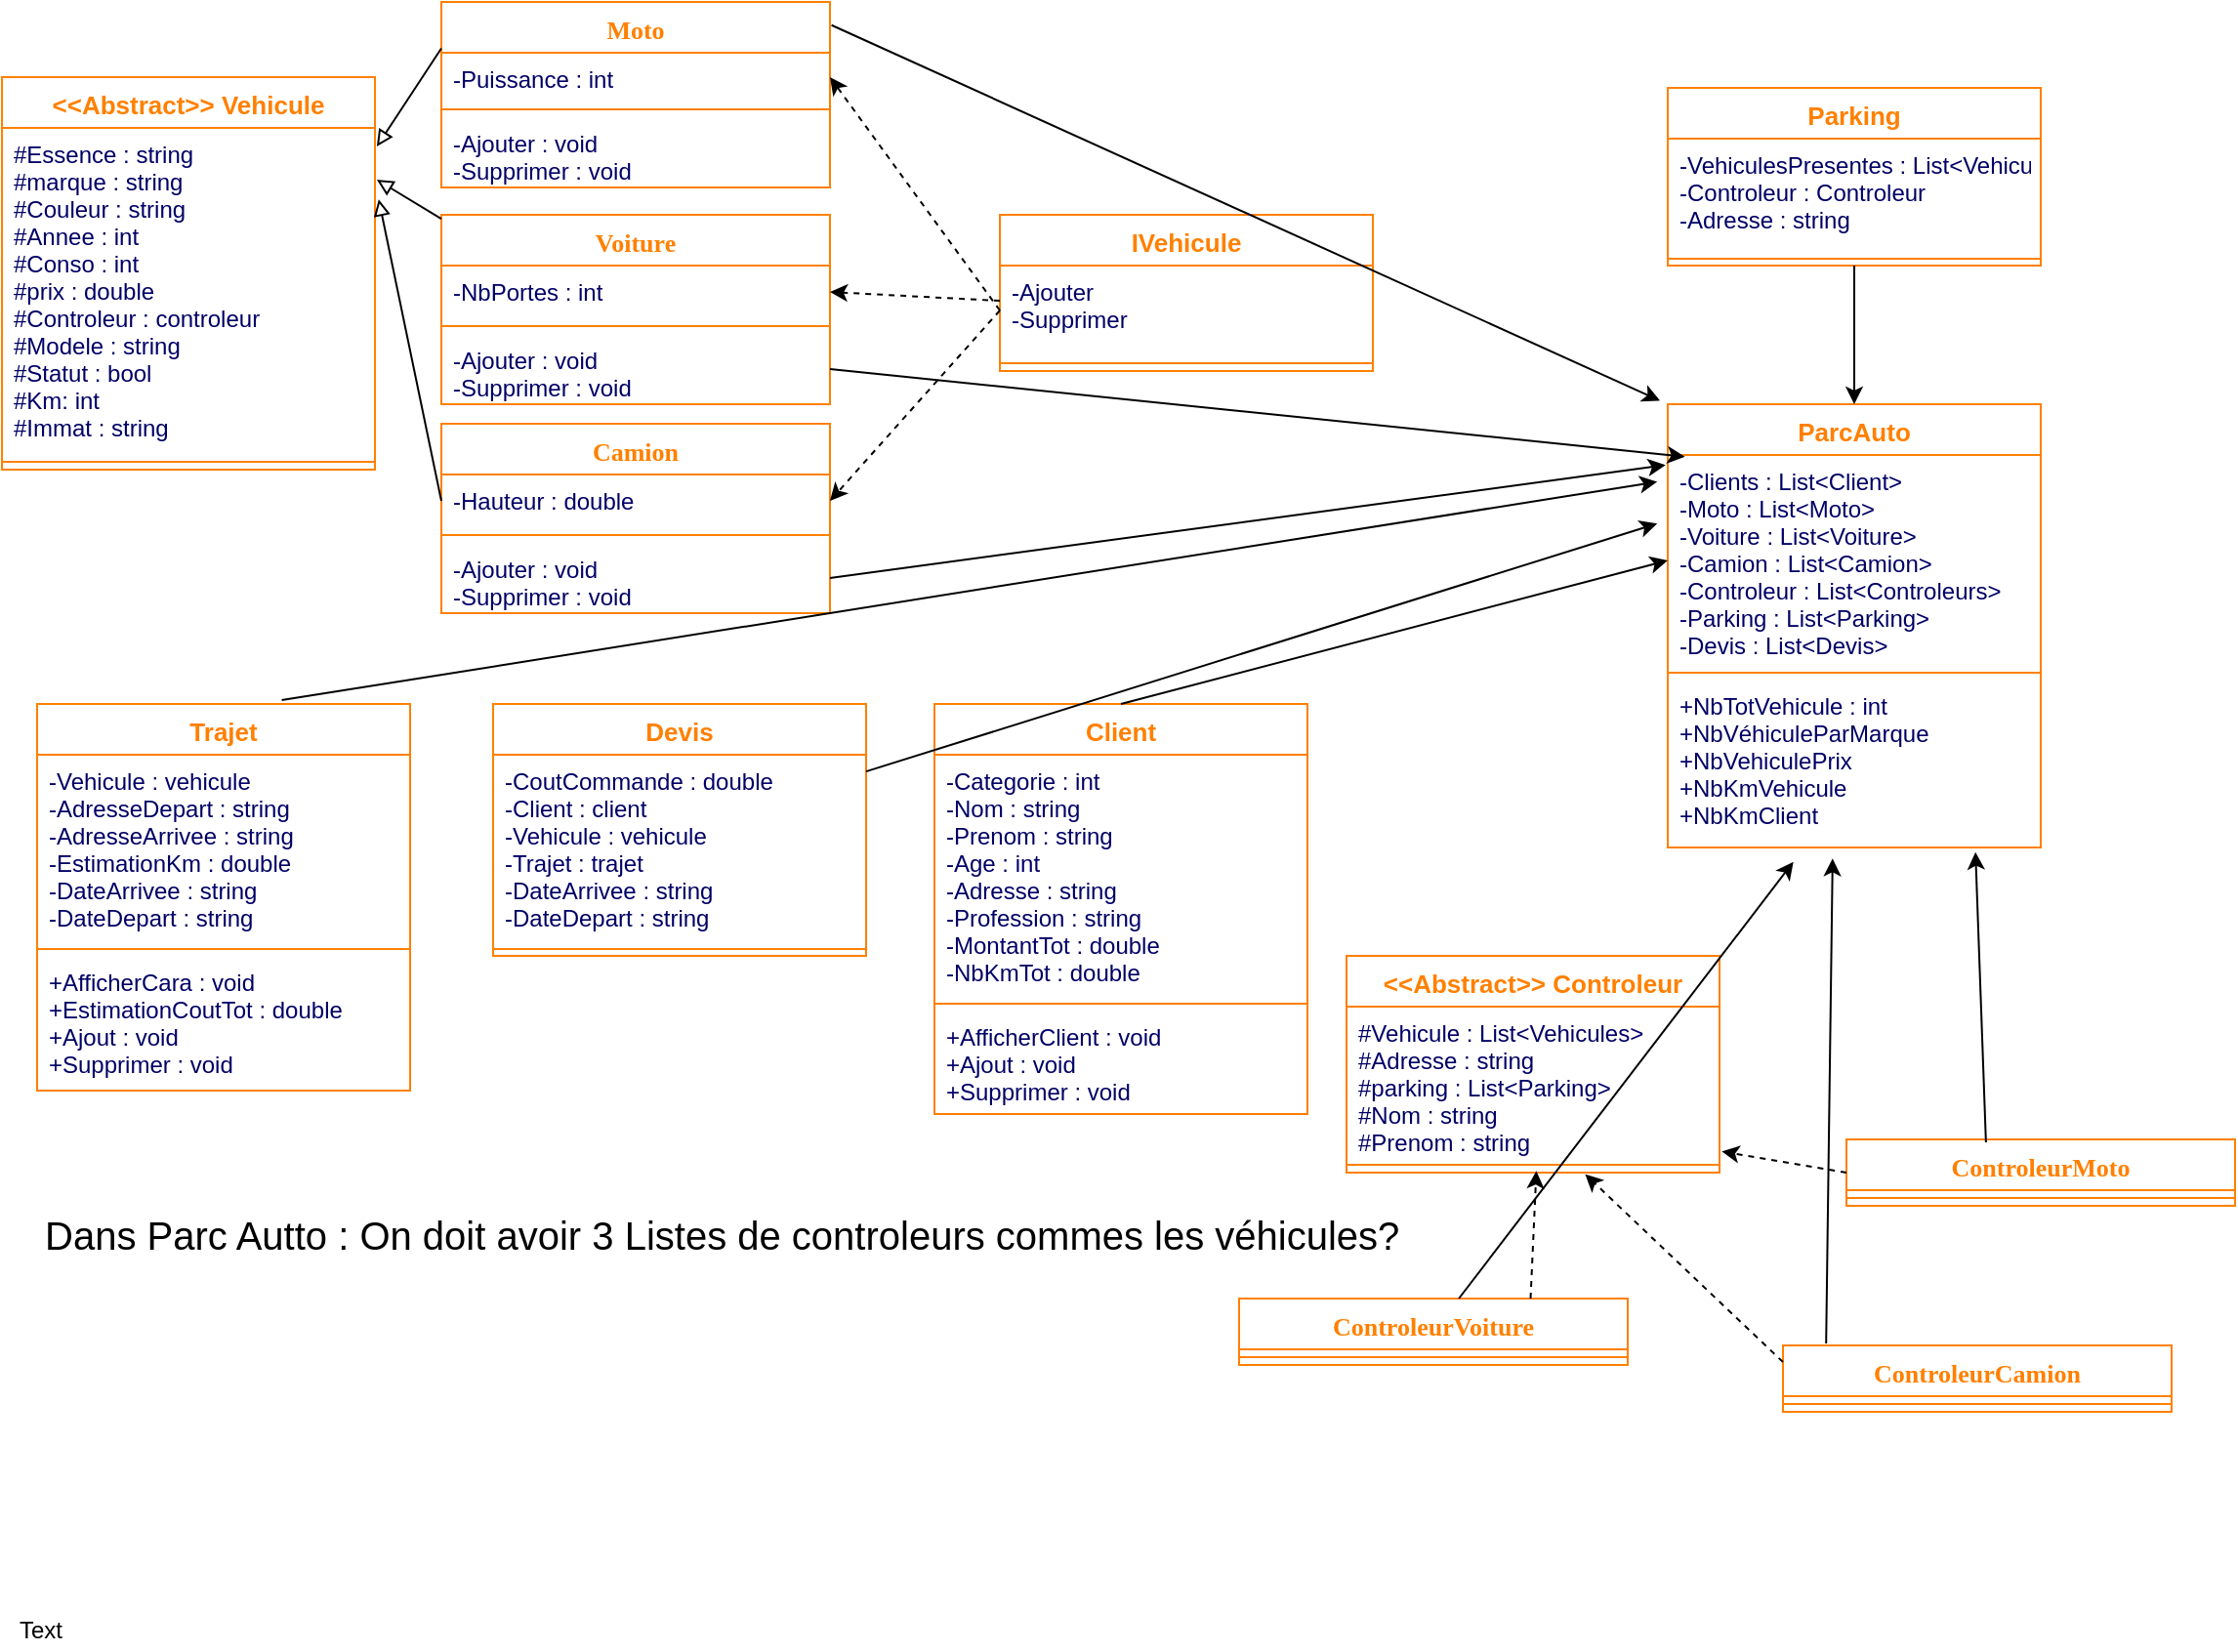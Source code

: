 <mxfile version="10.6.6" type="github"><diagram id="e50d5a8b-f89a-59a1-6115-5f8c8060d788" name="Page-1"><mxGraphModel dx="1400" dy="753" grid="0" gridSize="10" guides="1" tooltips="1" connect="1" arrows="1" fold="1" page="1" pageScale="1" pageWidth="1169" pageHeight="827" math="0" shadow="0"><root><mxCell id="0"/><mxCell id="1" parent="0"/><mxCell id="41fe28ffb9dbdb2c-22" value="&lt;&lt;Abstract&gt;&gt; Vehicule" style="swimlane;fontStyle=1;align=center;verticalAlign=top;childLayout=stackLayout;horizontal=1;startSize=26;horizontalStack=0;resizeParent=1;resizeParentMax=0;resizeLast=0;collapsible=1;marginBottom=0;swimlaneFillColor=#ffffff;strokeColor=#FF8000;strokeWidth=1;fillColor=none;fontSize=13;fontColor=#FF8000;" parent="1" vertex="1"><mxGeometry x="11" y="53.5" width="191" height="201" as="geometry"/></mxCell><mxCell id="41fe28ffb9dbdb2c-23" value="#Essence : string&#10;#marque : string&#10;#Couleur : string&#10;#Annee : int&#10;#Conso : int&#10;#prix : double&#10;#Controleur : controleur&#10;#Modele : string&#10;#Statut : bool&#10;#Km: int&#10;#Immat : string" style="text;strokeColor=none;fillColor=none;align=left;verticalAlign=top;spacingLeft=4;spacingRight=4;overflow=hidden;rotatable=0;points=[[0,0.5],[1,0.5]];portConstraint=eastwest;fontColor=#000066;" parent="41fe28ffb9dbdb2c-22" vertex="1"><mxGeometry y="26" width="191" height="167" as="geometry"/></mxCell><mxCell id="41fe28ffb9dbdb2c-24" value="" style="line;strokeWidth=1;fillColor=none;align=left;verticalAlign=middle;spacingTop=-1;spacingLeft=3;spacingRight=3;rotatable=0;labelPosition=right;points=[];portConstraint=eastwest;fontColor=#000066;strokeColor=#FF8000;" parent="41fe28ffb9dbdb2c-22" vertex="1"><mxGeometry y="193" width="191" height="8" as="geometry"/></mxCell><mxCell id="2743ce97418336eb-1" value="Moto" style="swimlane;fontStyle=1;align=center;verticalAlign=top;childLayout=stackLayout;horizontal=1;startSize=26;horizontalStack=0;resizeParent=1;resizeParentMax=0;resizeLast=0;collapsible=1;marginBottom=0;swimlaneFillColor=#ffffff;strokeColor=#FF8000;fillColor=#ffffff;fontFamily=Tahoma;fontSize=13;fontColor=#FF8000;" parent="1" vertex="1"><mxGeometry x="236" y="15" width="199" height="95" as="geometry"/></mxCell><mxCell id="2743ce97418336eb-2" value="-Puissance : int" style="text;strokeColor=none;fillColor=none;align=left;verticalAlign=top;spacingLeft=4;spacingRight=4;overflow=hidden;rotatable=0;points=[[0,0.5],[1,0.5]];portConstraint=eastwest;fontColor=#000066;" parent="2743ce97418336eb-1" vertex="1"><mxGeometry y="26" width="199" height="25" as="geometry"/></mxCell><mxCell id="2743ce97418336eb-3" value="" style="line;strokeWidth=1;fillColor=none;align=left;verticalAlign=middle;spacingTop=-1;spacingLeft=3;spacingRight=3;rotatable=0;labelPosition=right;points=[];portConstraint=eastwest;fontColor=#FF8000;strokeColor=#FF8000;" parent="2743ce97418336eb-1" vertex="1"><mxGeometry y="51" width="199" height="8" as="geometry"/></mxCell><mxCell id="2743ce97418336eb-4" value="-Ajouter : void&#10;-Supprimer : void&#10;" style="text;strokeColor=none;fillColor=none;align=left;verticalAlign=top;spacingLeft=4;spacingRight=4;overflow=hidden;rotatable=0;points=[[0,0.5],[1,0.5]];portConstraint=eastwest;fontColor=#000066;" parent="2743ce97418336eb-1" vertex="1"><mxGeometry y="59" width="199" height="36" as="geometry"/></mxCell><mxCell id="n-jo6N6eFY3SQRp99E1n-1" value="Voiture" style="swimlane;fontStyle=1;align=center;verticalAlign=top;childLayout=stackLayout;horizontal=1;startSize=26;horizontalStack=0;resizeParent=1;resizeParentMax=0;resizeLast=0;collapsible=1;marginBottom=0;swimlaneFillColor=#ffffff;strokeColor=#FF8000;fillColor=#ffffff;fontFamily=Tahoma;fontSize=13;fontColor=#FF8000;" vertex="1" parent="1"><mxGeometry x="236" y="124" width="199" height="97" as="geometry"/></mxCell><mxCell id="n-jo6N6eFY3SQRp99E1n-2" value="-NbPortes : int" style="text;strokeColor=none;fillColor=none;align=left;verticalAlign=top;spacingLeft=4;spacingRight=4;overflow=hidden;rotatable=0;points=[[0,0.5],[1,0.5]];portConstraint=eastwest;fontColor=#000066;" vertex="1" parent="n-jo6N6eFY3SQRp99E1n-1"><mxGeometry y="26" width="199" height="27" as="geometry"/></mxCell><mxCell id="n-jo6N6eFY3SQRp99E1n-3" value="" style="line;strokeWidth=1;fillColor=none;align=left;verticalAlign=middle;spacingTop=-1;spacingLeft=3;spacingRight=3;rotatable=0;labelPosition=right;points=[];portConstraint=eastwest;fontColor=#FF8000;strokeColor=#FF8000;" vertex="1" parent="n-jo6N6eFY3SQRp99E1n-1"><mxGeometry y="53" width="199" height="8" as="geometry"/></mxCell><mxCell id="n-jo6N6eFY3SQRp99E1n-4" value="-Ajouter : void&#10;-Supprimer : void&#10;" style="text;strokeColor=none;fillColor=none;align=left;verticalAlign=top;spacingLeft=4;spacingRight=4;overflow=hidden;rotatable=0;points=[[0,0.5],[1,0.5]];portConstraint=eastwest;fontColor=#000066;" vertex="1" parent="n-jo6N6eFY3SQRp99E1n-1"><mxGeometry y="61" width="199" height="36" as="geometry"/></mxCell><mxCell id="n-jo6N6eFY3SQRp99E1n-5" value="Camion" style="swimlane;fontStyle=1;align=center;verticalAlign=top;childLayout=stackLayout;horizontal=1;startSize=26;horizontalStack=0;resizeParent=1;resizeParentMax=0;resizeLast=0;collapsible=1;marginBottom=0;swimlaneFillColor=#ffffff;strokeColor=#FF8000;fillColor=#ffffff;fontFamily=Tahoma;fontSize=13;fontColor=#FF8000;" vertex="1" parent="1"><mxGeometry x="236" y="231" width="199" height="97" as="geometry"/></mxCell><mxCell id="n-jo6N6eFY3SQRp99E1n-6" value="-Hauteur : double" style="text;strokeColor=none;fillColor=none;align=left;verticalAlign=top;spacingLeft=4;spacingRight=4;overflow=hidden;rotatable=0;points=[[0,0.5],[1,0.5]];portConstraint=eastwest;fontColor=#000066;" vertex="1" parent="n-jo6N6eFY3SQRp99E1n-5"><mxGeometry y="26" width="199" height="27" as="geometry"/></mxCell><mxCell id="n-jo6N6eFY3SQRp99E1n-7" value="" style="line;strokeWidth=1;fillColor=none;align=left;verticalAlign=middle;spacingTop=-1;spacingLeft=3;spacingRight=3;rotatable=0;labelPosition=right;points=[];portConstraint=eastwest;fontColor=#FF8000;strokeColor=#FF8000;" vertex="1" parent="n-jo6N6eFY3SQRp99E1n-5"><mxGeometry y="53" width="199" height="8" as="geometry"/></mxCell><mxCell id="n-jo6N6eFY3SQRp99E1n-8" value="-Ajouter : void&#10;-Supprimer : void&#10;" style="text;strokeColor=none;fillColor=none;align=left;verticalAlign=top;spacingLeft=4;spacingRight=4;overflow=hidden;rotatable=0;points=[[0,0.5],[1,0.5]];portConstraint=eastwest;fontColor=#000066;" vertex="1" parent="n-jo6N6eFY3SQRp99E1n-5"><mxGeometry y="61" width="199" height="36" as="geometry"/></mxCell><mxCell id="n-jo6N6eFY3SQRp99E1n-9" value="IVehicule" style="swimlane;fontStyle=1;align=center;verticalAlign=top;childLayout=stackLayout;horizontal=1;startSize=26;horizontalStack=0;resizeParent=1;resizeParentMax=0;resizeLast=0;collapsible=1;marginBottom=0;swimlaneFillColor=#ffffff;strokeColor=#FF8000;strokeWidth=1;fillColor=none;fontSize=13;fontColor=#FF8000;" vertex="1" parent="1"><mxGeometry x="522" y="124" width="191" height="80" as="geometry"/></mxCell><mxCell id="n-jo6N6eFY3SQRp99E1n-10" value="-Ajouter &#10;-Supprimer&#10;" style="text;strokeColor=none;fillColor=none;align=left;verticalAlign=top;spacingLeft=4;spacingRight=4;overflow=hidden;rotatable=0;points=[[0,0.5],[1,0.5]];portConstraint=eastwest;fontColor=#000066;" vertex="1" parent="n-jo6N6eFY3SQRp99E1n-9"><mxGeometry y="26" width="191" height="46" as="geometry"/></mxCell><mxCell id="n-jo6N6eFY3SQRp99E1n-11" value="" style="line;strokeWidth=1;fillColor=none;align=left;verticalAlign=middle;spacingTop=-1;spacingLeft=3;spacingRight=3;rotatable=0;labelPosition=right;points=[];portConstraint=eastwest;fontColor=#000066;strokeColor=#FF8000;" vertex="1" parent="n-jo6N6eFY3SQRp99E1n-9"><mxGeometry y="72" width="191" height="8" as="geometry"/></mxCell><mxCell id="n-jo6N6eFY3SQRp99E1n-14" value="" style="endArrow=classic;html=1;entryX=1;entryY=0.5;entryDx=0;entryDy=0;exitX=0;exitY=0.5;exitDx=0;exitDy=0;dashed=1;" edge="1" parent="1" source="n-jo6N6eFY3SQRp99E1n-10" target="2743ce97418336eb-2"><mxGeometry width="50" height="50" relative="1" as="geometry"><mxPoint x="462" y="133" as="sourcePoint"/><mxPoint x="512" y="83" as="targetPoint"/></mxGeometry></mxCell><mxCell id="n-jo6N6eFY3SQRp99E1n-15" value="" style="endArrow=classic;html=1;entryX=1;entryY=0.5;entryDx=0;entryDy=0;exitX=0;exitY=0.5;exitDx=0;exitDy=0;dashed=1;" edge="1" parent="1" source="n-jo6N6eFY3SQRp99E1n-10" target="n-jo6N6eFY3SQRp99E1n-6"><mxGeometry width="50" height="50" relative="1" as="geometry"><mxPoint x="532" y="154" as="sourcePoint"/><mxPoint x="445" y="64" as="targetPoint"/></mxGeometry></mxCell><mxCell id="n-jo6N6eFY3SQRp99E1n-16" value="" style="endArrow=classic;html=1;entryX=1;entryY=0.5;entryDx=0;entryDy=0;dashed=1;" edge="1" parent="1" source="n-jo6N6eFY3SQRp99E1n-10" target="n-jo6N6eFY3SQRp99E1n-2"><mxGeometry width="50" height="50" relative="1" as="geometry"><mxPoint x="517" y="164" as="sourcePoint"/><mxPoint x="455" y="74" as="targetPoint"/></mxGeometry></mxCell><mxCell id="n-jo6N6eFY3SQRp99E1n-17" value="" style="endArrow=block;html=1;entryX=1.01;entryY=0.219;entryDx=0;entryDy=0;exitX=0;exitY=0.5;exitDx=0;exitDy=0;endFill=0;entryPerimeter=0;" edge="1" parent="1" source="n-jo6N6eFY3SQRp99E1n-6" target="41fe28ffb9dbdb2c-23"><mxGeometry width="50" height="50" relative="1" as="geometry"><mxPoint x="225" y="429" as="sourcePoint"/><mxPoint x="138" y="310" as="targetPoint"/></mxGeometry></mxCell><mxCell id="n-jo6N6eFY3SQRp99E1n-18" value="" style="endArrow=block;html=1;entryX=1.005;entryY=0.159;entryDx=0;entryDy=0;exitX=0;exitY=0.021;exitDx=0;exitDy=0;endFill=0;entryPerimeter=0;exitPerimeter=0;" edge="1" parent="1" source="n-jo6N6eFY3SQRp99E1n-1" target="41fe28ffb9dbdb2c-23"><mxGeometry width="50" height="50" relative="1" as="geometry"><mxPoint x="246" y="281" as="sourcePoint"/><mxPoint x="214" y="126" as="targetPoint"/></mxGeometry></mxCell><mxCell id="n-jo6N6eFY3SQRp99E1n-19" value="" style="endArrow=block;html=1;entryX=1.005;entryY=0.057;entryDx=0;entryDy=0;exitX=0;exitY=0.25;exitDx=0;exitDy=0;endFill=0;entryPerimeter=0;" edge="1" parent="1" source="2743ce97418336eb-1" target="41fe28ffb9dbdb2c-23"><mxGeometry width="50" height="50" relative="1" as="geometry"><mxPoint x="246" y="136" as="sourcePoint"/><mxPoint x="213" y="116" as="targetPoint"/></mxGeometry></mxCell><mxCell id="n-jo6N6eFY3SQRp99E1n-20" value="Trajet" style="swimlane;fontStyle=1;align=center;verticalAlign=top;childLayout=stackLayout;horizontal=1;startSize=26;horizontalStack=0;resizeParent=1;resizeParentMax=0;resizeLast=0;collapsible=1;marginBottom=0;swimlaneFillColor=#ffffff;strokeColor=#FF8000;strokeWidth=1;fillColor=none;fontSize=13;fontColor=#FF8000;" vertex="1" parent="1"><mxGeometry x="29" y="374.5" width="191" height="198" as="geometry"/></mxCell><mxCell id="n-jo6N6eFY3SQRp99E1n-21" value="-Vehicule : vehicule&#10;-AdresseDepart : string&#10;-AdresseArrivee : string&#10;-EstimationKm : double&#10;-DateArrivee : string&#10;-DateDepart : string&#10;" style="text;strokeColor=none;fillColor=none;align=left;verticalAlign=top;spacingLeft=4;spacingRight=4;overflow=hidden;rotatable=0;points=[[0,0.5],[1,0.5]];portConstraint=eastwest;fontColor=#000066;" vertex="1" parent="n-jo6N6eFY3SQRp99E1n-20"><mxGeometry y="26" width="191" height="96" as="geometry"/></mxCell><mxCell id="n-jo6N6eFY3SQRp99E1n-22" value="" style="line;strokeWidth=1;fillColor=none;align=left;verticalAlign=middle;spacingTop=-1;spacingLeft=3;spacingRight=3;rotatable=0;labelPosition=right;points=[];portConstraint=eastwest;fontColor=#000066;strokeColor=#FF8000;" vertex="1" parent="n-jo6N6eFY3SQRp99E1n-20"><mxGeometry y="122" width="191" height="7" as="geometry"/></mxCell><mxCell id="n-jo6N6eFY3SQRp99E1n-23" value="+AfficherCara : void&#10;+EstimationCoutTot : double&#10;+Ajout : void&#10;+Supprimer : void&#10;" style="text;strokeColor=none;fillColor=none;align=left;verticalAlign=top;spacingLeft=4;spacingRight=4;overflow=hidden;rotatable=0;points=[[0,0.5],[1,0.5]];portConstraint=eastwest;fontColor=#000066;" vertex="1" parent="n-jo6N6eFY3SQRp99E1n-20"><mxGeometry y="129" width="191" height="69" as="geometry"/></mxCell><mxCell id="n-jo6N6eFY3SQRp99E1n-24" value="Devis" style="swimlane;fontStyle=1;align=center;verticalAlign=top;childLayout=stackLayout;horizontal=1;startSize=26;horizontalStack=0;resizeParent=1;resizeParentMax=0;resizeLast=0;collapsible=1;marginBottom=0;swimlaneFillColor=#ffffff;strokeColor=#FF8000;strokeWidth=1;fillColor=none;fontSize=13;fontColor=#FF8000;" vertex="1" parent="1"><mxGeometry x="262.5" y="374.5" width="191" height="129" as="geometry"/></mxCell><mxCell id="n-jo6N6eFY3SQRp99E1n-25" value="-CoutCommande : double&#10;-Client : client&#10;-Vehicule : vehicule&#10;-Trajet : trajet&#10;-DateArrivee : string&#10;-DateDepart : string&#10;" style="text;strokeColor=none;fillColor=none;align=left;verticalAlign=top;spacingLeft=4;spacingRight=4;overflow=hidden;rotatable=0;points=[[0,0.5],[1,0.5]];portConstraint=eastwest;fontColor=#000066;" vertex="1" parent="n-jo6N6eFY3SQRp99E1n-24"><mxGeometry y="26" width="191" height="96" as="geometry"/></mxCell><mxCell id="n-jo6N6eFY3SQRp99E1n-26" value="" style="line;strokeWidth=1;fillColor=none;align=left;verticalAlign=middle;spacingTop=-1;spacingLeft=3;spacingRight=3;rotatable=0;labelPosition=right;points=[];portConstraint=eastwest;fontColor=#000066;strokeColor=#FF8000;" vertex="1" parent="n-jo6N6eFY3SQRp99E1n-24"><mxGeometry y="122" width="191" height="7" as="geometry"/></mxCell><mxCell id="n-jo6N6eFY3SQRp99E1n-28" value="Client" style="swimlane;fontStyle=1;align=center;verticalAlign=top;childLayout=stackLayout;horizontal=1;startSize=26;horizontalStack=0;resizeParent=1;resizeParentMax=0;resizeLast=0;collapsible=1;marginBottom=0;swimlaneFillColor=#ffffff;strokeColor=#FF8000;strokeWidth=1;fillColor=none;fontSize=13;fontColor=#FF8000;" vertex="1" parent="1"><mxGeometry x="488.5" y="374.5" width="191" height="210" as="geometry"/></mxCell><mxCell id="n-jo6N6eFY3SQRp99E1n-29" value="-Categorie : int&#10;-Nom : string&#10;-Prenom : string&#10;-Age : int&#10;-Adresse : string&#10;-Profession : string&#10;-MontantTot : double&#10;-NbKmTot : double" style="text;strokeColor=none;fillColor=none;align=left;verticalAlign=top;spacingLeft=4;spacingRight=4;overflow=hidden;rotatable=0;points=[[0,0.5],[1,0.5]];portConstraint=eastwest;fontColor=#000066;" vertex="1" parent="n-jo6N6eFY3SQRp99E1n-28"><mxGeometry y="26" width="191" height="124" as="geometry"/></mxCell><mxCell id="n-jo6N6eFY3SQRp99E1n-30" value="" style="line;strokeWidth=1;fillColor=none;align=left;verticalAlign=middle;spacingTop=-1;spacingLeft=3;spacingRight=3;rotatable=0;labelPosition=right;points=[];portConstraint=eastwest;fontColor=#000066;strokeColor=#FF8000;" vertex="1" parent="n-jo6N6eFY3SQRp99E1n-28"><mxGeometry y="150" width="191" height="7" as="geometry"/></mxCell><mxCell id="n-jo6N6eFY3SQRp99E1n-31" value="+AfficherClient : void&#10;+Ajout : void&#10;+Supprimer : void&#10;" style="text;strokeColor=none;fillColor=none;align=left;verticalAlign=top;spacingLeft=4;spacingRight=4;overflow=hidden;rotatable=0;points=[[0,0.5],[1,0.5]];portConstraint=eastwest;fontColor=#000066;" vertex="1" parent="n-jo6N6eFY3SQRp99E1n-28"><mxGeometry y="157" width="191" height="53" as="geometry"/></mxCell><mxCell id="n-jo6N6eFY3SQRp99E1n-32" value="ParcAuto" style="swimlane;fontStyle=1;align=center;verticalAlign=top;childLayout=stackLayout;horizontal=1;startSize=26;horizontalStack=0;resizeParent=1;resizeParentMax=0;resizeLast=0;collapsible=1;marginBottom=0;swimlaneFillColor=#ffffff;strokeColor=#FF8000;strokeWidth=1;fillColor=none;fontSize=13;fontColor=#FF8000;" vertex="1" parent="1"><mxGeometry x="864" y="221" width="191" height="227" as="geometry"/></mxCell><mxCell id="n-jo6N6eFY3SQRp99E1n-33" value="-Clients : List&lt;Client&gt;&#10;-Moto : List&lt;Moto&gt;&#10;-Voiture : List&lt;Voiture&gt;&#10;-Camion : List&lt;Camion&gt;&#10;-Controleur : List&lt;Controleurs&gt;&#10;-Parking : List&lt;Parking&gt;&#10;-Devis : List&lt;Devis&gt;&#10;" style="text;strokeColor=none;fillColor=none;align=left;verticalAlign=top;spacingLeft=4;spacingRight=4;overflow=hidden;rotatable=0;points=[[0,0.5],[1,0.5]];portConstraint=eastwest;fontColor=#000066;" vertex="1" parent="n-jo6N6eFY3SQRp99E1n-32"><mxGeometry y="26" width="191" height="108" as="geometry"/></mxCell><mxCell id="n-jo6N6eFY3SQRp99E1n-34" value="" style="line;strokeWidth=1;fillColor=none;align=left;verticalAlign=middle;spacingTop=-1;spacingLeft=3;spacingRight=3;rotatable=0;labelPosition=right;points=[];portConstraint=eastwest;fontColor=#000066;strokeColor=#FF8000;" vertex="1" parent="n-jo6N6eFY3SQRp99E1n-32"><mxGeometry y="134" width="191" height="7" as="geometry"/></mxCell><mxCell id="n-jo6N6eFY3SQRp99E1n-35" value="+NbTotVehicule : int&#10;+NbVéhiculeParMarque&#10;+NbVehiculePrix&#10;+NbKmVehicule&#10;+NbKmClient&#10;" style="text;strokeColor=none;fillColor=none;align=left;verticalAlign=top;spacingLeft=4;spacingRight=4;overflow=hidden;rotatable=0;points=[[0,0.5],[1,0.5]];portConstraint=eastwest;fontColor=#000066;" vertex="1" parent="n-jo6N6eFY3SQRp99E1n-32"><mxGeometry y="141" width="191" height="86" as="geometry"/></mxCell><mxCell id="n-jo6N6eFY3SQRp99E1n-36" value="" style="endArrow=classic;html=1;entryX=-0.006;entryY=0.048;entryDx=0;entryDy=0;entryPerimeter=0;exitX=1;exitY=0.5;exitDx=0;exitDy=0;" edge="1" parent="1" source="n-jo6N6eFY3SQRp99E1n-8" target="n-jo6N6eFY3SQRp99E1n-33"><mxGeometry width="50" height="50" relative="1" as="geometry"><mxPoint x="532" y="178.272" as="sourcePoint"/><mxPoint x="445.714" y="174" as="targetPoint"/></mxGeometry></mxCell><mxCell id="n-jo6N6eFY3SQRp99E1n-37" value="" style="endArrow=classic;html=1;entryX=0;entryY=0.5;entryDx=0;entryDy=0;exitX=0.5;exitY=0;exitDx=0;exitDy=0;" edge="1" parent="1" source="n-jo6N6eFY3SQRp99E1n-28" target="n-jo6N6eFY3SQRp99E1n-33"><mxGeometry width="50" height="50" relative="1" as="geometry"><mxPoint x="445.714" y="319.714" as="sourcePoint"/><mxPoint x="872.857" y="231.143" as="targetPoint"/></mxGeometry></mxCell><mxCell id="n-jo6N6eFY3SQRp99E1n-38" value="" style="endArrow=classic;html=1;entryX=-0.028;entryY=0.127;entryDx=0;entryDy=0;entryPerimeter=0;exitX=0.656;exitY=-0.01;exitDx=0;exitDy=0;exitPerimeter=0;" edge="1" parent="1" source="n-jo6N6eFY3SQRp99E1n-20" target="n-jo6N6eFY3SQRp99E1n-33"><mxGeometry width="50" height="50" relative="1" as="geometry"><mxPoint x="455.714" y="329.714" as="sourcePoint"/><mxPoint x="882.857" y="241.143" as="targetPoint"/></mxGeometry></mxCell><mxCell id="n-jo6N6eFY3SQRp99E1n-39" value="" style="endArrow=classic;html=1;entryX=-0.028;entryY=0.325;entryDx=0;entryDy=0;entryPerimeter=0;" edge="1" parent="1" source="n-jo6N6eFY3SQRp99E1n-24" target="n-jo6N6eFY3SQRp99E1n-33"><mxGeometry width="50" height="50" relative="1" as="geometry"><mxPoint x="465.714" y="339.714" as="sourcePoint"/><mxPoint x="892.857" y="251.143" as="targetPoint"/></mxGeometry></mxCell><mxCell id="n-jo6N6eFY3SQRp99E1n-40" value="" style="endArrow=classic;html=1;entryX=0.046;entryY=0.008;entryDx=0;entryDy=0;entryPerimeter=0;exitX=1;exitY=0.5;exitDx=0;exitDy=0;" edge="1" parent="1" source="n-jo6N6eFY3SQRp99E1n-4" target="n-jo6N6eFY3SQRp99E1n-33"><mxGeometry width="50" height="50" relative="1" as="geometry"><mxPoint x="475.714" y="349.714" as="sourcePoint"/><mxPoint x="902.857" y="261.143" as="targetPoint"/></mxGeometry></mxCell><mxCell id="n-jo6N6eFY3SQRp99E1n-41" value="" style="endArrow=classic;html=1;entryX=-0.021;entryY=-0.008;entryDx=0;entryDy=0;entryPerimeter=0;exitX=1.004;exitY=0.125;exitDx=0;exitDy=0;exitPerimeter=0;" edge="1" parent="1" source="2743ce97418336eb-1" target="n-jo6N6eFY3SQRp99E1n-32"><mxGeometry width="50" height="50" relative="1" as="geometry"><mxPoint x="485.714" y="359.714" as="sourcePoint"/><mxPoint x="912.857" y="271.143" as="targetPoint"/></mxGeometry></mxCell><mxCell id="n-jo6N6eFY3SQRp99E1n-42" value="Parking&#10;&#10;" style="swimlane;fontStyle=1;align=center;verticalAlign=top;childLayout=stackLayout;horizontal=1;startSize=26;horizontalStack=0;resizeParent=1;resizeParentMax=0;resizeLast=0;collapsible=1;marginBottom=0;swimlaneFillColor=#ffffff;strokeColor=#FF8000;strokeWidth=1;fillColor=none;fontSize=13;fontColor=#FF8000;" vertex="1" parent="1"><mxGeometry x="864" y="59" width="191" height="91" as="geometry"/></mxCell><mxCell id="n-jo6N6eFY3SQRp99E1n-43" value="-VehiculesPresentes : List&lt;Vehicule&gt;&#10;-Controleur : Controleur&#10;-Adresse : string&#10;" style="text;strokeColor=none;fillColor=none;align=left;verticalAlign=top;spacingLeft=4;spacingRight=4;overflow=hidden;rotatable=0;points=[[0,0.5],[1,0.5]];portConstraint=eastwest;fontColor=#000066;" vertex="1" parent="n-jo6N6eFY3SQRp99E1n-42"><mxGeometry y="26" width="191" height="58" as="geometry"/></mxCell><mxCell id="n-jo6N6eFY3SQRp99E1n-44" value="" style="line;strokeWidth=1;fillColor=none;align=left;verticalAlign=middle;spacingTop=-1;spacingLeft=3;spacingRight=3;rotatable=0;labelPosition=right;points=[];portConstraint=eastwest;fontColor=#000066;strokeColor=#FF8000;" vertex="1" parent="n-jo6N6eFY3SQRp99E1n-42"><mxGeometry y="84" width="191" height="7" as="geometry"/></mxCell><mxCell id="n-jo6N6eFY3SQRp99E1n-46" value="" style="endArrow=classic;html=1;entryX=0.5;entryY=0;entryDx=0;entryDy=0;" edge="1" parent="1" source="n-jo6N6eFY3SQRp99E1n-44" target="n-jo6N6eFY3SQRp99E1n-32"><mxGeometry width="50" height="50" relative="1" as="geometry"><mxPoint x="445" y="37" as="sourcePoint"/><mxPoint x="870" y="228.667" as="targetPoint"/></mxGeometry></mxCell><mxCell id="n-jo6N6eFY3SQRp99E1n-47" value="&lt;&lt;Abstract&gt;&gt; Controleur" style="swimlane;fontStyle=1;align=center;verticalAlign=top;childLayout=stackLayout;horizontal=1;startSize=26;horizontalStack=0;resizeParent=1;resizeParentMax=0;resizeLast=0;collapsible=1;marginBottom=0;swimlaneFillColor=#ffffff;strokeColor=#FF8000;strokeWidth=1;fillColor=none;fontSize=13;fontColor=#FF8000;" vertex="1" parent="1"><mxGeometry x="699.5" y="503.5" width="191" height="111" as="geometry"/></mxCell><mxCell id="n-jo6N6eFY3SQRp99E1n-48" value="#Vehicule : List&lt;Vehicules&gt;&#10;#Adresse : string&#10;#parking : List&lt;Parking&gt;&#10;#Nom : string&#10;#Prenom : string&#10;&#10;" style="text;strokeColor=none;fillColor=none;align=left;verticalAlign=top;spacingLeft=4;spacingRight=4;overflow=hidden;rotatable=0;points=[[0,0.5],[1,0.5]];portConstraint=eastwest;fontColor=#000066;" vertex="1" parent="n-jo6N6eFY3SQRp99E1n-47"><mxGeometry y="26" width="191" height="77" as="geometry"/></mxCell><mxCell id="n-jo6N6eFY3SQRp99E1n-49" value="" style="line;strokeWidth=1;fillColor=none;align=left;verticalAlign=middle;spacingTop=-1;spacingLeft=3;spacingRight=3;rotatable=0;labelPosition=right;points=[];portConstraint=eastwest;fontColor=#000066;strokeColor=#FF8000;" vertex="1" parent="n-jo6N6eFY3SQRp99E1n-47"><mxGeometry y="103" width="191" height="8" as="geometry"/></mxCell><mxCell id="n-jo6N6eFY3SQRp99E1n-50" value="ControleurCamion" style="swimlane;fontStyle=1;align=center;verticalAlign=top;childLayout=stackLayout;horizontal=1;startSize=26;horizontalStack=0;resizeParent=1;resizeParentMax=0;resizeLast=0;collapsible=1;marginBottom=0;swimlaneFillColor=#ffffff;strokeColor=#FF8000;fillColor=#ffffff;fontFamily=Tahoma;fontSize=13;fontColor=#FF8000;" vertex="1" parent="1"><mxGeometry x="923" y="703" width="199" height="34" as="geometry"/></mxCell><mxCell id="n-jo6N6eFY3SQRp99E1n-52" value="" style="line;strokeWidth=1;fillColor=none;align=left;verticalAlign=middle;spacingTop=-1;spacingLeft=3;spacingRight=3;rotatable=0;labelPosition=right;points=[];portConstraint=eastwest;fontColor=#FF8000;strokeColor=#FF8000;" vertex="1" parent="n-jo6N6eFY3SQRp99E1n-50"><mxGeometry y="26" width="199" height="8" as="geometry"/></mxCell><mxCell id="n-jo6N6eFY3SQRp99E1n-54" value="ControleurVoiture" style="swimlane;fontStyle=1;align=center;verticalAlign=top;childLayout=stackLayout;horizontal=1;startSize=26;horizontalStack=0;resizeParent=1;resizeParentMax=0;resizeLast=0;collapsible=1;marginBottom=0;swimlaneFillColor=#ffffff;strokeColor=#FF8000;fillColor=#ffffff;fontFamily=Tahoma;fontSize=13;fontColor=#FF8000;" vertex="1" parent="1"><mxGeometry x="644.5" y="679" width="199" height="34" as="geometry"/></mxCell><mxCell id="n-jo6N6eFY3SQRp99E1n-55" value="" style="line;strokeWidth=1;fillColor=none;align=left;verticalAlign=middle;spacingTop=-1;spacingLeft=3;spacingRight=3;rotatable=0;labelPosition=right;points=[];portConstraint=eastwest;fontColor=#FF8000;strokeColor=#FF8000;" vertex="1" parent="n-jo6N6eFY3SQRp99E1n-54"><mxGeometry y="26" width="199" height="8" as="geometry"/></mxCell><mxCell id="n-jo6N6eFY3SQRp99E1n-56" value="ControleurMoto" style="swimlane;fontStyle=1;align=center;verticalAlign=top;childLayout=stackLayout;horizontal=1;startSize=26;horizontalStack=0;resizeParent=1;resizeParentMax=0;resizeLast=0;collapsible=1;marginBottom=0;swimlaneFillColor=#ffffff;strokeColor=#FF8000;fillColor=#ffffff;fontFamily=Tahoma;fontSize=13;fontColor=#FF8000;" vertex="1" parent="1"><mxGeometry x="955.5" y="597.5" width="199" height="34" as="geometry"/></mxCell><mxCell id="n-jo6N6eFY3SQRp99E1n-57" value="" style="line;strokeWidth=1;fillColor=none;align=left;verticalAlign=middle;spacingTop=-1;spacingLeft=3;spacingRight=3;rotatable=0;labelPosition=right;points=[];portConstraint=eastwest;fontColor=#FF8000;strokeColor=#FF8000;" vertex="1" parent="n-jo6N6eFY3SQRp99E1n-56"><mxGeometry y="26" width="199" height="8" as="geometry"/></mxCell><mxCell id="n-jo6N6eFY3SQRp99E1n-58" value="" style="endArrow=classic;html=1;entryX=0.509;entryY=0.896;entryDx=0;entryDy=0;dashed=1;exitX=0.75;exitY=0;exitDx=0;exitDy=0;entryPerimeter=0;" edge="1" parent="1" source="n-jo6N6eFY3SQRp99E1n-54" target="n-jo6N6eFY3SQRp99E1n-49"><mxGeometry width="50" height="50" relative="1" as="geometry"><mxPoint x="532.0" y="178.116" as="sourcePoint"/><mxPoint x="445" y="173.667" as="targetPoint"/></mxGeometry></mxCell><mxCell id="n-jo6N6eFY3SQRp99E1n-59" value="" style="endArrow=classic;html=1;entryX=0.64;entryY=1.104;entryDx=0;entryDy=0;dashed=1;exitX=0;exitY=0.25;exitDx=0;exitDy=0;entryPerimeter=0;" edge="1" parent="1" source="n-jo6N6eFY3SQRp99E1n-50" target="n-jo6N6eFY3SQRp99E1n-49"><mxGeometry width="50" height="50" relative="1" as="geometry"><mxPoint x="803.333" y="688.667" as="sourcePoint"/><mxPoint x="806.667" y="623.667" as="targetPoint"/></mxGeometry></mxCell><mxCell id="n-jo6N6eFY3SQRp99E1n-60" value="" style="endArrow=classic;html=1;entryX=1.006;entryY=0.963;entryDx=0;entryDy=0;dashed=1;exitX=0;exitY=0.5;exitDx=0;exitDy=0;entryPerimeter=0;" edge="1" parent="1" source="n-jo6N6eFY3SQRp99E1n-56" target="n-jo6N6eFY3SQRp99E1n-48"><mxGeometry width="50" height="50" relative="1" as="geometry"><mxPoint x="813.333" y="698.667" as="sourcePoint"/><mxPoint x="816.667" y="633.667" as="targetPoint"/></mxGeometry></mxCell><mxCell id="n-jo6N6eFY3SQRp99E1n-61" value="" style="endArrow=classic;html=1;entryX=0.825;entryY=1.027;entryDx=0;entryDy=0;entryPerimeter=0;exitX=0.359;exitY=0.044;exitDx=0;exitDy=0;exitPerimeter=0;" edge="1" parent="1" source="n-jo6N6eFY3SQRp99E1n-56" target="n-jo6N6eFY3SQRp99E1n-35"><mxGeometry width="50" height="50" relative="1" as="geometry"><mxPoint x="463.5" y="419.033" as="sourcePoint"/><mxPoint x="868.333" y="292" as="targetPoint"/></mxGeometry></mxCell><mxCell id="n-jo6N6eFY3SQRp99E1n-62" value="" style="endArrow=classic;html=1;entryX=0.442;entryY=1.066;entryDx=0;entryDy=0;entryPerimeter=0;exitX=0.111;exitY=-0.029;exitDx=0;exitDy=0;exitPerimeter=0;" edge="1" parent="1" source="n-jo6N6eFY3SQRp99E1n-50" target="n-jo6N6eFY3SQRp99E1n-35"><mxGeometry width="50" height="50" relative="1" as="geometry"><mxPoint x="473.5" y="429.033" as="sourcePoint"/><mxPoint x="878.333" y="302" as="targetPoint"/></mxGeometry></mxCell><mxCell id="n-jo6N6eFY3SQRp99E1n-63" value="" style="endArrow=classic;html=1;entryX=0.337;entryY=1.085;entryDx=0;entryDy=0;entryPerimeter=0;" edge="1" parent="1" source="n-jo6N6eFY3SQRp99E1n-54" target="n-jo6N6eFY3SQRp99E1n-35"><mxGeometry width="50" height="50" relative="1" as="geometry"><mxPoint x="955" y="712" as="sourcePoint"/><mxPoint x="958.333" y="463.667" as="targetPoint"/></mxGeometry></mxCell><mxCell id="n-jo6N6eFY3SQRp99E1n-65" value="Text" style="text;html=1;strokeColor=none;fillColor=none;align=center;verticalAlign=middle;whiteSpace=wrap;rounded=0;" vertex="1" parent="1"><mxGeometry x="11" y="839" width="40" height="20" as="geometry"/></mxCell><mxCell id="n-jo6N6eFY3SQRp99E1n-66" value="&lt;font style=&quot;font-size: 20px&quot;&gt;Dans Parc Autto : On doit avoir 3 Listes de controleurs commes les véhicules?&lt;/font&gt;" style="text;html=1;resizable=0;points=[];autosize=1;align=left;verticalAlign=top;spacingTop=-4;" vertex="1" parent="1"><mxGeometry x="31" y="631.5" width="705" height="17" as="geometry"/></mxCell></root></mxGraphModel></diagram></mxfile>